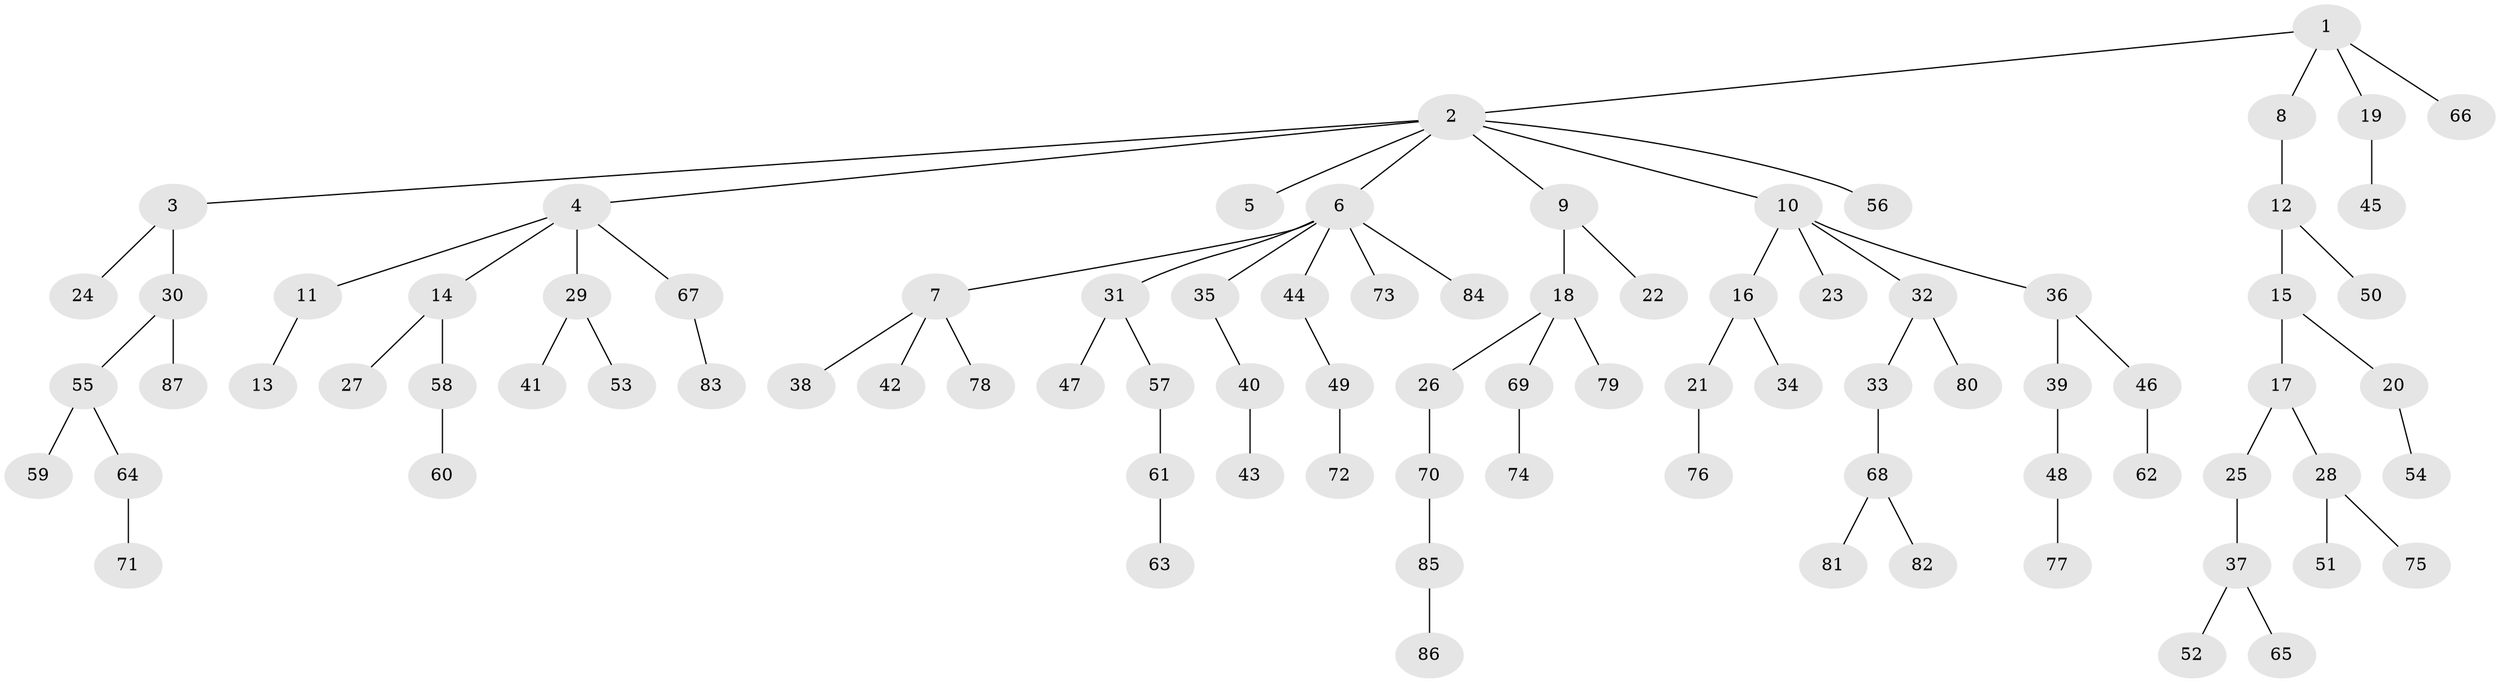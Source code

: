 // coarse degree distribution, {3: 0.11864406779661017, 9: 0.01694915254237288, 5: 0.01694915254237288, 1: 0.5423728813559322, 7: 0.01694915254237288, 2: 0.23728813559322035, 6: 0.01694915254237288, 4: 0.03389830508474576}
// Generated by graph-tools (version 1.1) at 2025/52/02/27/25 19:52:09]
// undirected, 87 vertices, 86 edges
graph export_dot {
graph [start="1"]
  node [color=gray90,style=filled];
  1;
  2;
  3;
  4;
  5;
  6;
  7;
  8;
  9;
  10;
  11;
  12;
  13;
  14;
  15;
  16;
  17;
  18;
  19;
  20;
  21;
  22;
  23;
  24;
  25;
  26;
  27;
  28;
  29;
  30;
  31;
  32;
  33;
  34;
  35;
  36;
  37;
  38;
  39;
  40;
  41;
  42;
  43;
  44;
  45;
  46;
  47;
  48;
  49;
  50;
  51;
  52;
  53;
  54;
  55;
  56;
  57;
  58;
  59;
  60;
  61;
  62;
  63;
  64;
  65;
  66;
  67;
  68;
  69;
  70;
  71;
  72;
  73;
  74;
  75;
  76;
  77;
  78;
  79;
  80;
  81;
  82;
  83;
  84;
  85;
  86;
  87;
  1 -- 2;
  1 -- 8;
  1 -- 19;
  1 -- 66;
  2 -- 3;
  2 -- 4;
  2 -- 5;
  2 -- 6;
  2 -- 9;
  2 -- 10;
  2 -- 56;
  3 -- 24;
  3 -- 30;
  4 -- 11;
  4 -- 14;
  4 -- 29;
  4 -- 67;
  6 -- 7;
  6 -- 31;
  6 -- 35;
  6 -- 44;
  6 -- 73;
  6 -- 84;
  7 -- 38;
  7 -- 42;
  7 -- 78;
  8 -- 12;
  9 -- 18;
  9 -- 22;
  10 -- 16;
  10 -- 23;
  10 -- 32;
  10 -- 36;
  11 -- 13;
  12 -- 15;
  12 -- 50;
  14 -- 27;
  14 -- 58;
  15 -- 17;
  15 -- 20;
  16 -- 21;
  16 -- 34;
  17 -- 25;
  17 -- 28;
  18 -- 26;
  18 -- 69;
  18 -- 79;
  19 -- 45;
  20 -- 54;
  21 -- 76;
  25 -- 37;
  26 -- 70;
  28 -- 51;
  28 -- 75;
  29 -- 41;
  29 -- 53;
  30 -- 55;
  30 -- 87;
  31 -- 47;
  31 -- 57;
  32 -- 33;
  32 -- 80;
  33 -- 68;
  35 -- 40;
  36 -- 39;
  36 -- 46;
  37 -- 52;
  37 -- 65;
  39 -- 48;
  40 -- 43;
  44 -- 49;
  46 -- 62;
  48 -- 77;
  49 -- 72;
  55 -- 59;
  55 -- 64;
  57 -- 61;
  58 -- 60;
  61 -- 63;
  64 -- 71;
  67 -- 83;
  68 -- 81;
  68 -- 82;
  69 -- 74;
  70 -- 85;
  85 -- 86;
}
